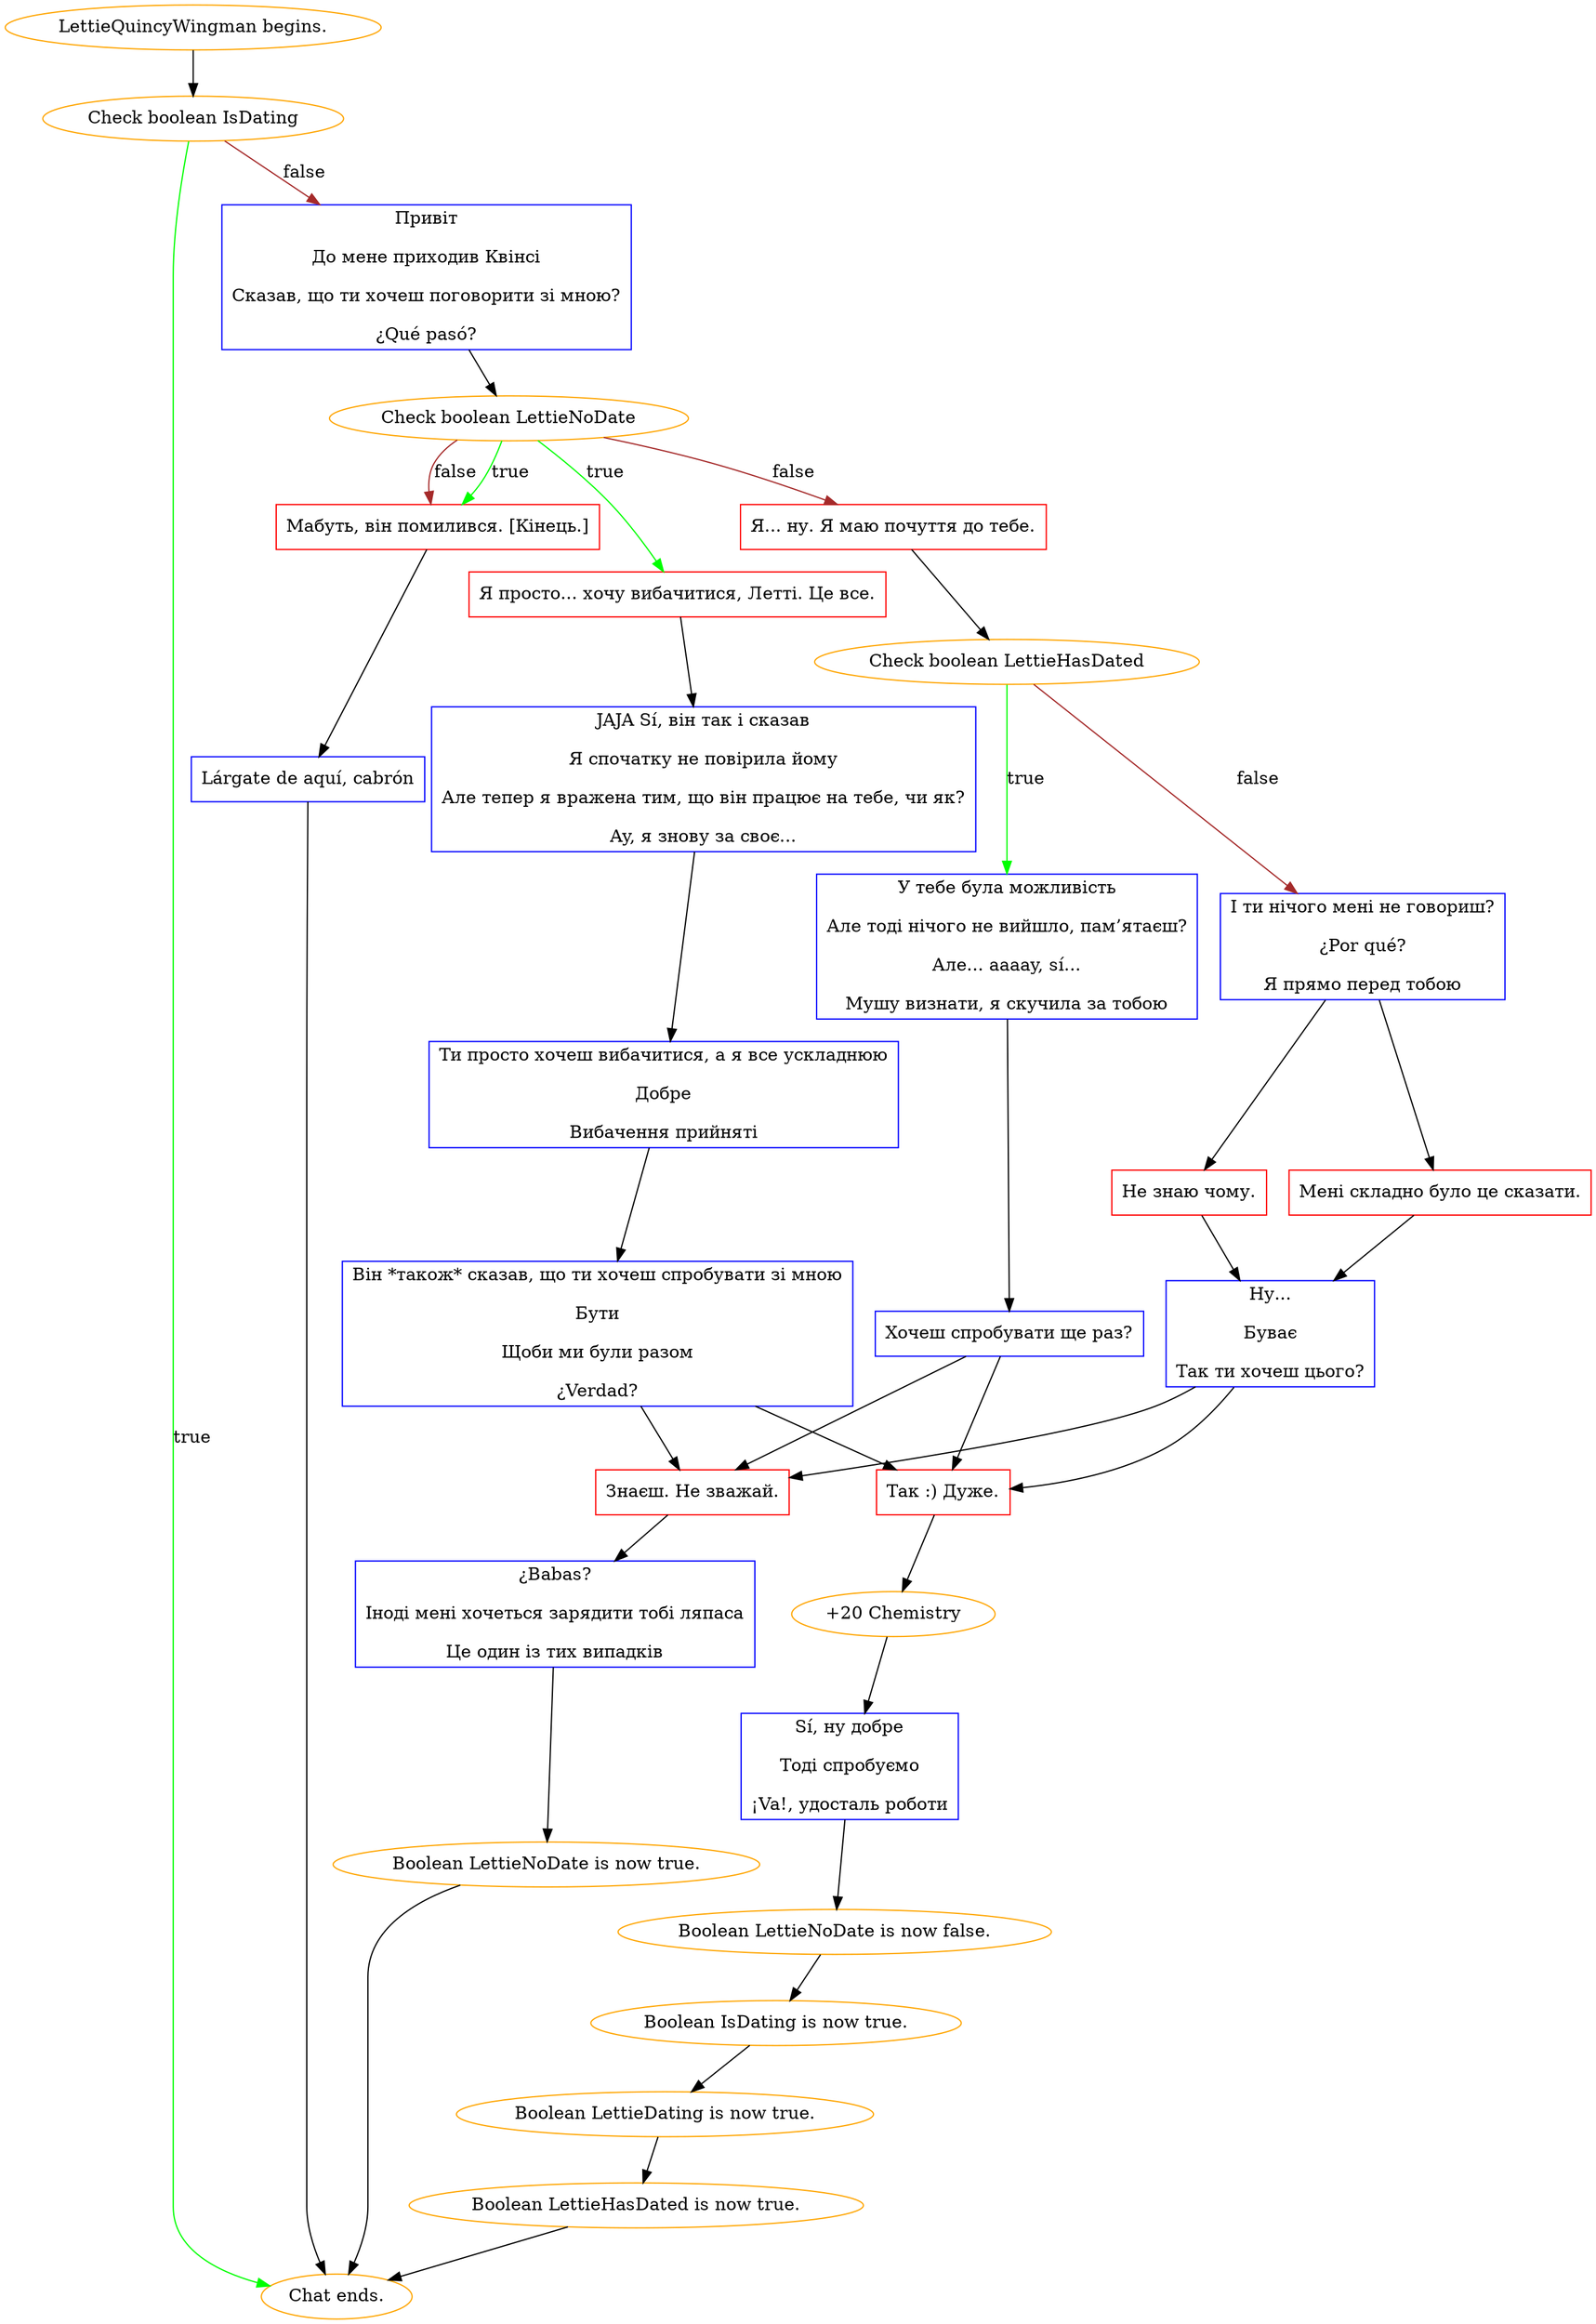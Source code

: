 digraph {
	"LettieQuincyWingman begins." [color=orange];
		"LettieQuincyWingman begins." -> j3451391318;
	j3451391318 [label="Check boolean IsDating",color=orange];
		j3451391318 -> "Chat ends." [label=true,color=green];
		j3451391318 -> j3782344196 [label=false,color=brown];
	"Chat ends." [color=orange];
	j3782344196 [label="Привіт
До мене приходив Квінсі
Сказав, що ти хочеш поговорити зі мною?
¿Qué pasó?",shape=box,color=blue];
		j3782344196 -> j2065325619;
	j2065325619 [label="Check boolean LettieNoDate",color=orange];
		j2065325619 -> j4202283894 [label=true,color=green];
		j2065325619 -> j1505348004 [label=true,color=green];
		j2065325619 -> j894620582 [label=false,color=brown];
		j2065325619 -> j1505348004 [label=false,color=brown];
	j4202283894 [label="Я просто... хочу вибачитися, Летті. Це все.",shape=box,color=red];
		j4202283894 -> j2837106517;
	j1505348004 [label="Мабуть, він помилився. [Кінець.]",shape=box,color=red];
		j1505348004 -> j3947662504;
	j894620582 [label="Я... ну. Я маю почуття до тебе.",shape=box,color=red];
		j894620582 -> j909510203;
	j2837106517 [label="JAJA Sí, він так і сказав
Я спочатку не повірила йому
Але тепер я вражена тим, що він працює на тебе, чи як?
Ay, я знову за своє...",shape=box,color=blue];
		j2837106517 -> j2907863372;
	j3947662504 [label="Lárgate de aquí, cabrón",shape=box,color=blue];
		j3947662504 -> "Chat ends.";
	j909510203 [label="Check boolean LettieHasDated",color=orange];
		j909510203 -> j2909101738 [label=true,color=green];
		j909510203 -> j840153243 [label=false,color=brown];
	j2907863372 [label="Ти просто хочеш вибачитися, а я все ускладнюю
Добре
Вибачення прийняті",shape=box,color=blue];
		j2907863372 -> j1904810910;
	j2909101738 [label="У тебе була можливість
Але тоді нічого не вийшло, пам’ятаєш?
Але... aaaay, sí...
Мушу визнати, я скучила за тобою",shape=box,color=blue];
		j2909101738 -> j556362975;
	j840153243 [label="І ти нічого мені не говориш?
¿Por qué?
Я прямо перед тобою",shape=box,color=blue];
		j840153243 -> j308957949;
		j840153243 -> j2905960289;
	j1904810910 [label="Він *також* сказав, що ти хочеш спробувати зі мною
Бути
Щоби ми були разом
¿Verdad?",shape=box,color=blue];
		j1904810910 -> j809674088;
		j1904810910 -> j567151158;
	j556362975 [label="Хочеш спробувати ще раз?",shape=box,color=blue];
		j556362975 -> j809674088;
		j556362975 -> j567151158;
	j308957949 [label="Мені складно було це сказати.",shape=box,color=red];
		j308957949 -> j41309789;
	j2905960289 [label="Не знаю чому.",shape=box,color=red];
		j2905960289 -> j41309789;
	j809674088 [label="Так :) Дуже.",shape=box,color=red];
		j809674088 -> j1849370117;
	j567151158 [label="Знаєш. Не зважай.",shape=box,color=red];
		j567151158 -> j1895752501;
	j41309789 [label="Ну...
Буває
Так ти хочеш цього?",shape=box,color=blue];
		j41309789 -> j809674088;
		j41309789 -> j567151158;
	j1849370117 [label="+20 Chemistry",color=orange];
		j1849370117 -> j2493634820;
	j1895752501 [label="¿Babas?
Іноді мені хочеться зарядити тобі ляпаса
Це один із тих випадків",shape=box,color=blue];
		j1895752501 -> j2703113057;
	j2493634820 [label="Sí, ну добре
Тоді спробуємо
¡Va!, удосталь роботи",shape=box,color=blue];
		j2493634820 -> j4071933913;
	j2703113057 [label="Boolean LettieNoDate is now true.",color=orange];
		j2703113057 -> "Chat ends.";
	j4071933913 [label="Boolean LettieNoDate is now false.",color=orange];
		j4071933913 -> j444607473;
	j444607473 [label="Boolean IsDating is now true.",color=orange];
		j444607473 -> j2763854765;
	j2763854765 [label="Boolean LettieDating is now true.",color=orange];
		j2763854765 -> j3003494003;
	j3003494003 [label="Boolean LettieHasDated is now true.",color=orange];
		j3003494003 -> "Chat ends.";
}